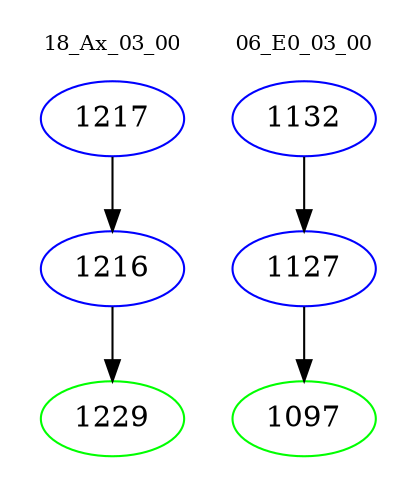 digraph{
subgraph cluster_0 {
color = white
label = "18_Ax_03_00";
fontsize=10;
T0_1217 [label="1217", color="blue"]
T0_1217 -> T0_1216 [color="black"]
T0_1216 [label="1216", color="blue"]
T0_1216 -> T0_1229 [color="black"]
T0_1229 [label="1229", color="green"]
}
subgraph cluster_1 {
color = white
label = "06_E0_03_00";
fontsize=10;
T1_1132 [label="1132", color="blue"]
T1_1132 -> T1_1127 [color="black"]
T1_1127 [label="1127", color="blue"]
T1_1127 -> T1_1097 [color="black"]
T1_1097 [label="1097", color="green"]
}
}
